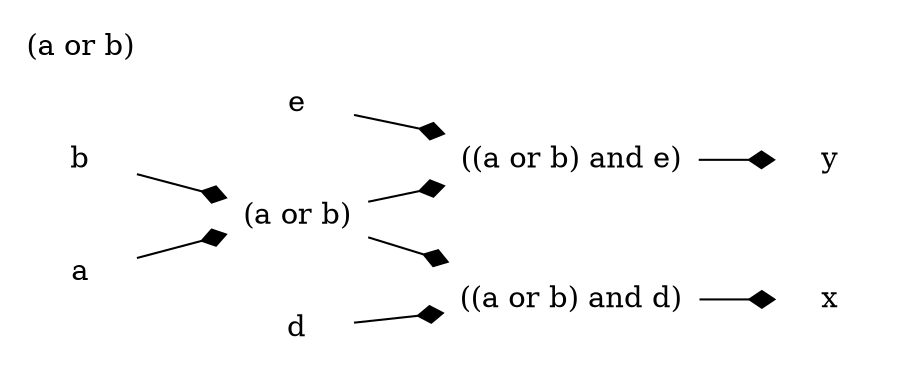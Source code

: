 digraph g {
    // header
    rankdir=LR;
    margin=0.01;
    node [shape="plaintext"];
    edge [arrowhead="diamond"];
    // circuit 
    and23438 [label="((a or b) and d)", image="../../gates/and_noleads.png"];
    and23472 [label="((a or b) and e)", image="../../gates/and_noleads.png"];
    or23430 [label="(a or b)", image="../../gates/or_noleads.png"];
    or23464 [label="(a or b)", image="../../gates/or_noleads.png"];
    var23395[label="d"];
    var23397[label="b"];
    var23400[label="x"];
    var23402[label="e"];
    var23403[label="a"];
    var23407[label="y"];
    var23403 -> or23430 ;
    var23397 -> or23430 ;
    or23430 -> and23438 ;
    var23395 -> and23438 ;
    and23438 -> var23400 ;
    or23430 -> and23472 ;
    var23402 -> and23472 ;
    and23472 -> var23407 ;
}
